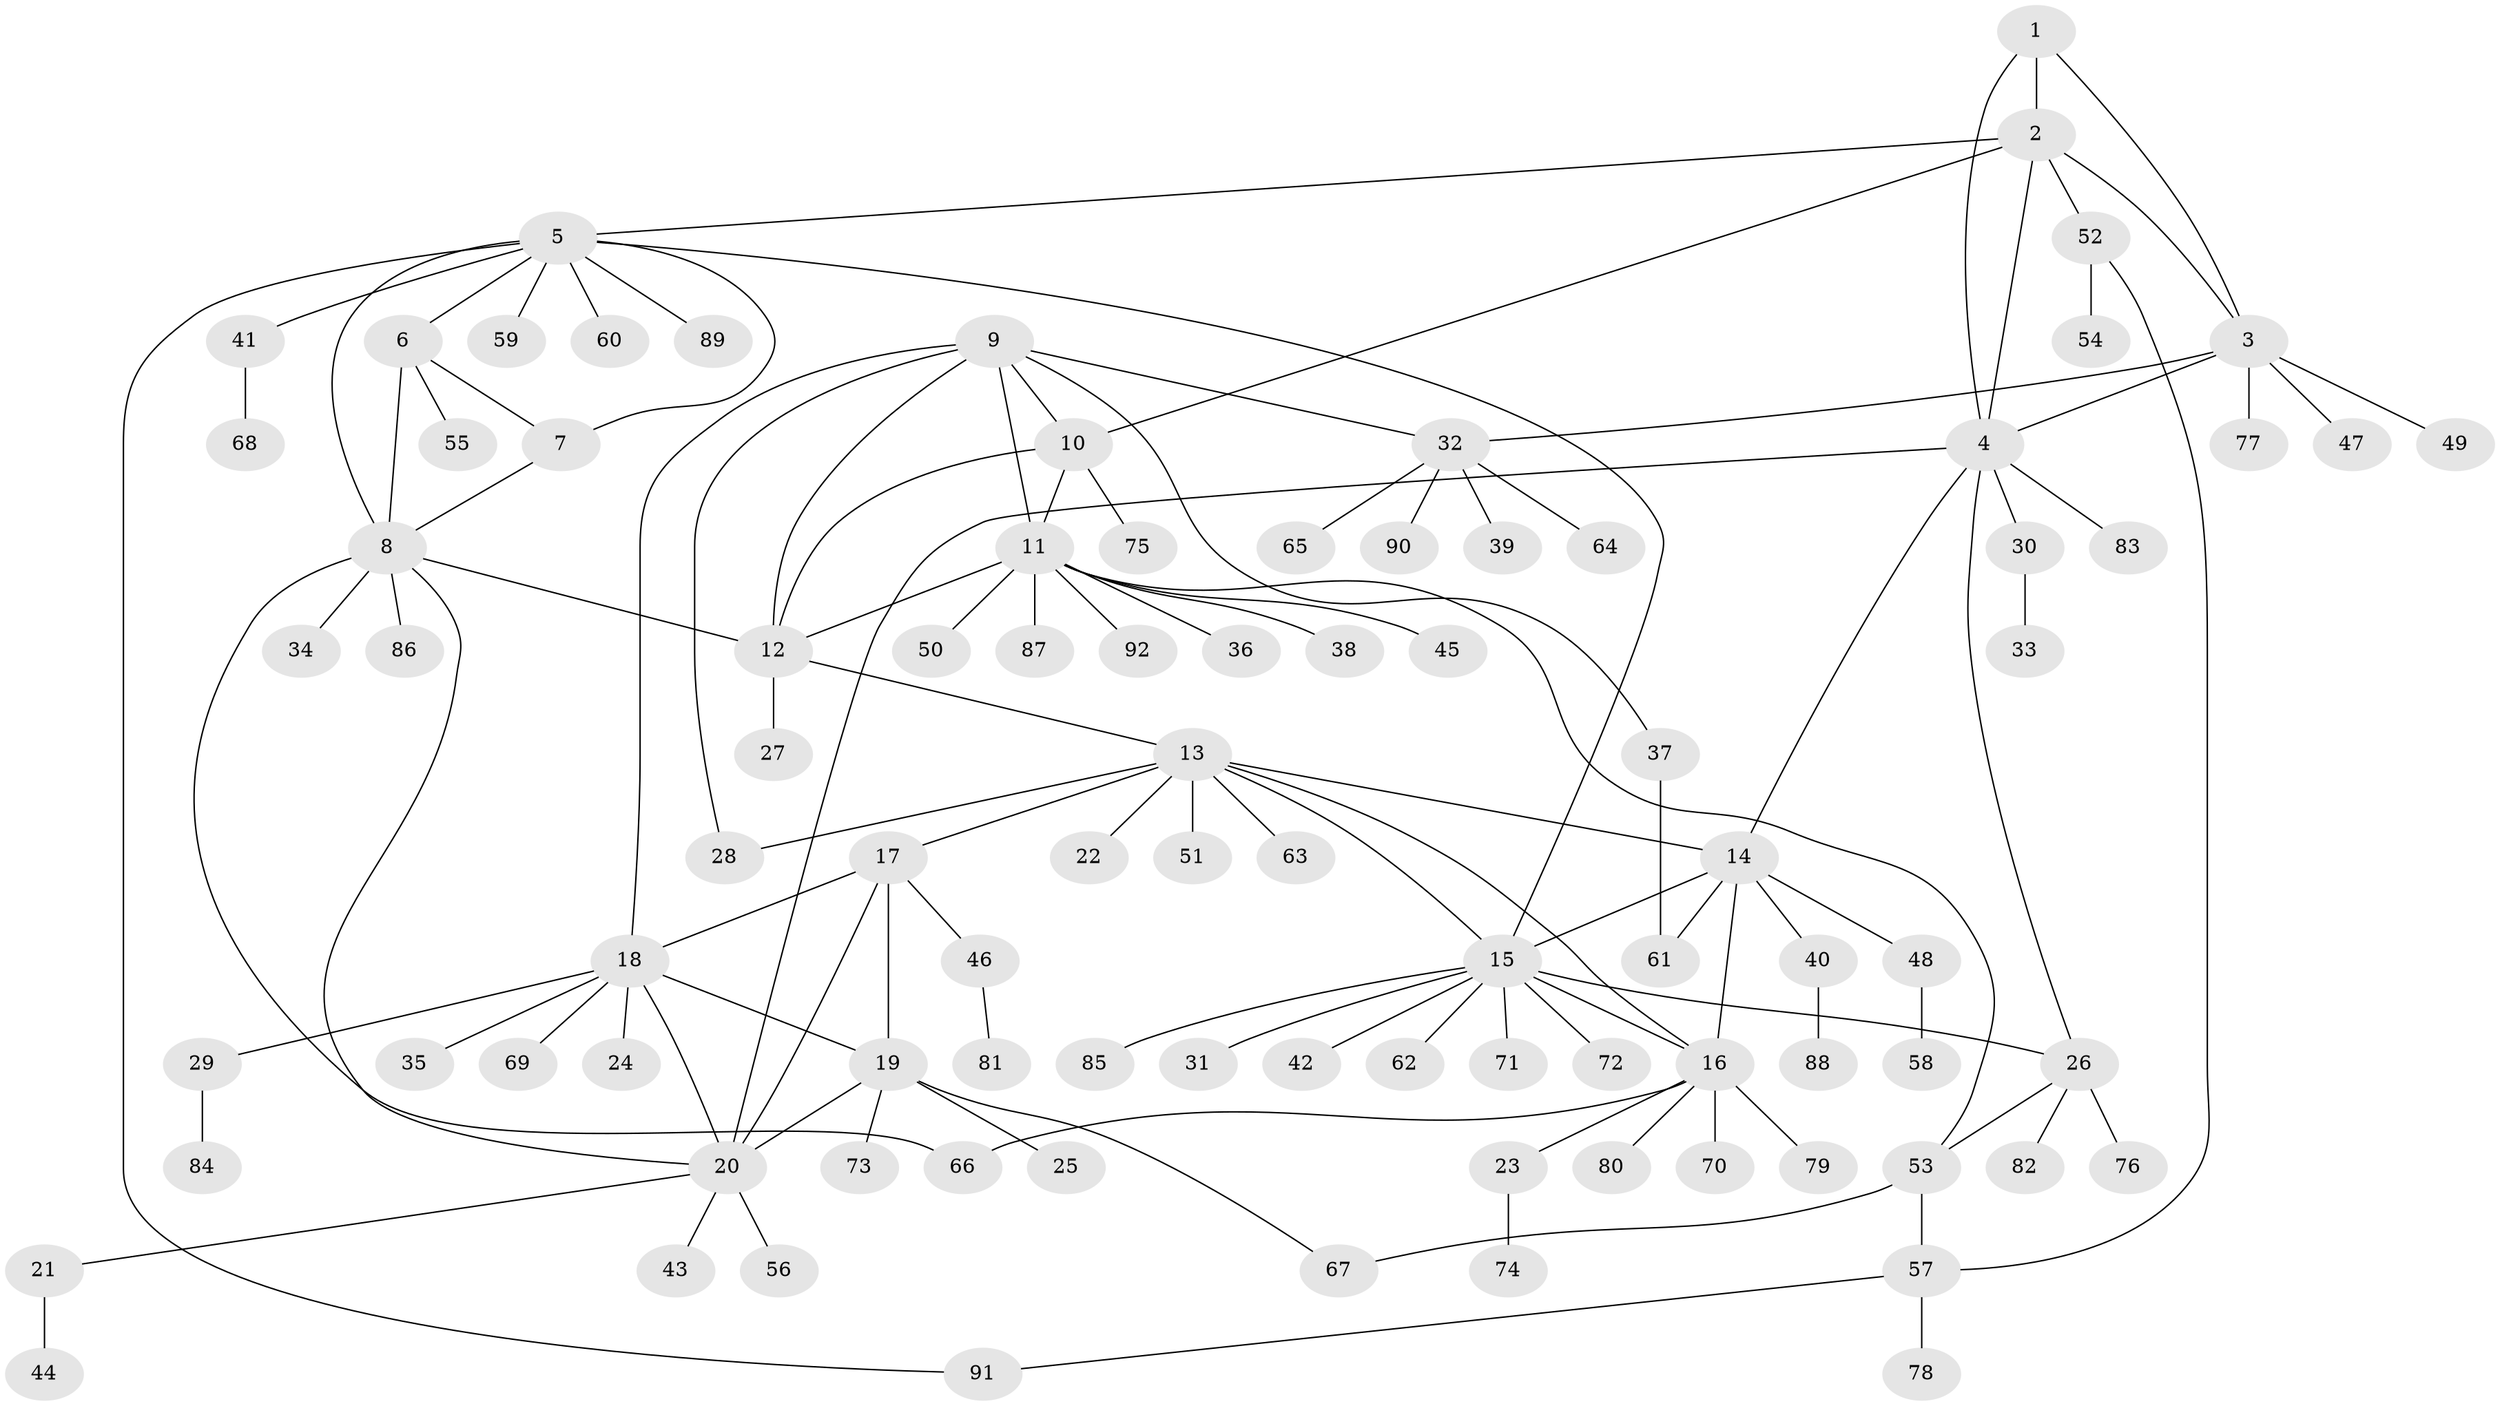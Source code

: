 // coarse degree distribution, {5: 0.13157894736842105, 3: 0.13157894736842105, 6: 0.13157894736842105, 8: 0.02631578947368421, 4: 0.07894736842105263, 7: 0.07894736842105263, 1: 0.34210526315789475, 2: 0.07894736842105263}
// Generated by graph-tools (version 1.1) at 2025/52/03/04/25 22:52:32]
// undirected, 92 vertices, 121 edges
graph export_dot {
  node [color=gray90,style=filled];
  1;
  2;
  3;
  4;
  5;
  6;
  7;
  8;
  9;
  10;
  11;
  12;
  13;
  14;
  15;
  16;
  17;
  18;
  19;
  20;
  21;
  22;
  23;
  24;
  25;
  26;
  27;
  28;
  29;
  30;
  31;
  32;
  33;
  34;
  35;
  36;
  37;
  38;
  39;
  40;
  41;
  42;
  43;
  44;
  45;
  46;
  47;
  48;
  49;
  50;
  51;
  52;
  53;
  54;
  55;
  56;
  57;
  58;
  59;
  60;
  61;
  62;
  63;
  64;
  65;
  66;
  67;
  68;
  69;
  70;
  71;
  72;
  73;
  74;
  75;
  76;
  77;
  78;
  79;
  80;
  81;
  82;
  83;
  84;
  85;
  86;
  87;
  88;
  89;
  90;
  91;
  92;
  1 -- 2;
  1 -- 3;
  1 -- 4;
  2 -- 3;
  2 -- 4;
  2 -- 5;
  2 -- 10;
  2 -- 52;
  3 -- 4;
  3 -- 32;
  3 -- 47;
  3 -- 49;
  3 -- 77;
  4 -- 14;
  4 -- 20;
  4 -- 26;
  4 -- 30;
  4 -- 83;
  5 -- 6;
  5 -- 7;
  5 -- 8;
  5 -- 15;
  5 -- 41;
  5 -- 59;
  5 -- 60;
  5 -- 89;
  5 -- 91;
  6 -- 7;
  6 -- 8;
  6 -- 55;
  7 -- 8;
  8 -- 12;
  8 -- 20;
  8 -- 34;
  8 -- 66;
  8 -- 86;
  9 -- 10;
  9 -- 11;
  9 -- 12;
  9 -- 18;
  9 -- 28;
  9 -- 32;
  9 -- 37;
  10 -- 11;
  10 -- 12;
  10 -- 75;
  11 -- 12;
  11 -- 36;
  11 -- 38;
  11 -- 45;
  11 -- 50;
  11 -- 53;
  11 -- 87;
  11 -- 92;
  12 -- 13;
  12 -- 27;
  13 -- 14;
  13 -- 15;
  13 -- 16;
  13 -- 17;
  13 -- 22;
  13 -- 28;
  13 -- 51;
  13 -- 63;
  14 -- 15;
  14 -- 16;
  14 -- 40;
  14 -- 48;
  14 -- 61;
  15 -- 16;
  15 -- 26;
  15 -- 31;
  15 -- 42;
  15 -- 62;
  15 -- 71;
  15 -- 72;
  15 -- 85;
  16 -- 23;
  16 -- 66;
  16 -- 70;
  16 -- 79;
  16 -- 80;
  17 -- 18;
  17 -- 19;
  17 -- 20;
  17 -- 46;
  18 -- 19;
  18 -- 20;
  18 -- 24;
  18 -- 29;
  18 -- 35;
  18 -- 69;
  19 -- 20;
  19 -- 25;
  19 -- 67;
  19 -- 73;
  20 -- 21;
  20 -- 43;
  20 -- 56;
  21 -- 44;
  23 -- 74;
  26 -- 53;
  26 -- 76;
  26 -- 82;
  29 -- 84;
  30 -- 33;
  32 -- 39;
  32 -- 64;
  32 -- 65;
  32 -- 90;
  37 -- 61;
  40 -- 88;
  41 -- 68;
  46 -- 81;
  48 -- 58;
  52 -- 54;
  52 -- 57;
  53 -- 57;
  53 -- 67;
  57 -- 78;
  57 -- 91;
}
